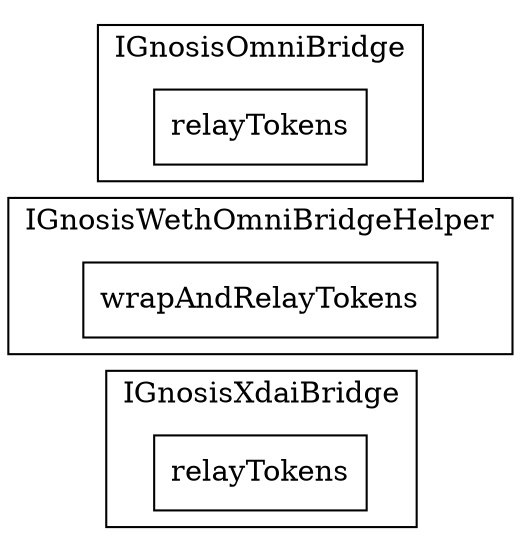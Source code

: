 strict digraph {
rankdir="LR"
node [shape=box]
subgraph cluster_10_IGnosisXdaiBridge {
label = "IGnosisXdaiBridge"
"10_relayTokens" [label="relayTokens"]
}subgraph cluster_28_IGnosisWethOmniBridgeHelper {
label = "IGnosisWethOmniBridgeHelper"
"28_wrapAndRelayTokens" [label="wrapAndRelayTokens"]
}subgraph cluster_21_IGnosisOmniBridge {
label = "IGnosisOmniBridge"
"21_relayTokens" [label="relayTokens"]
}subgraph cluster_solidity {
label = "[Solidity]"
}
}